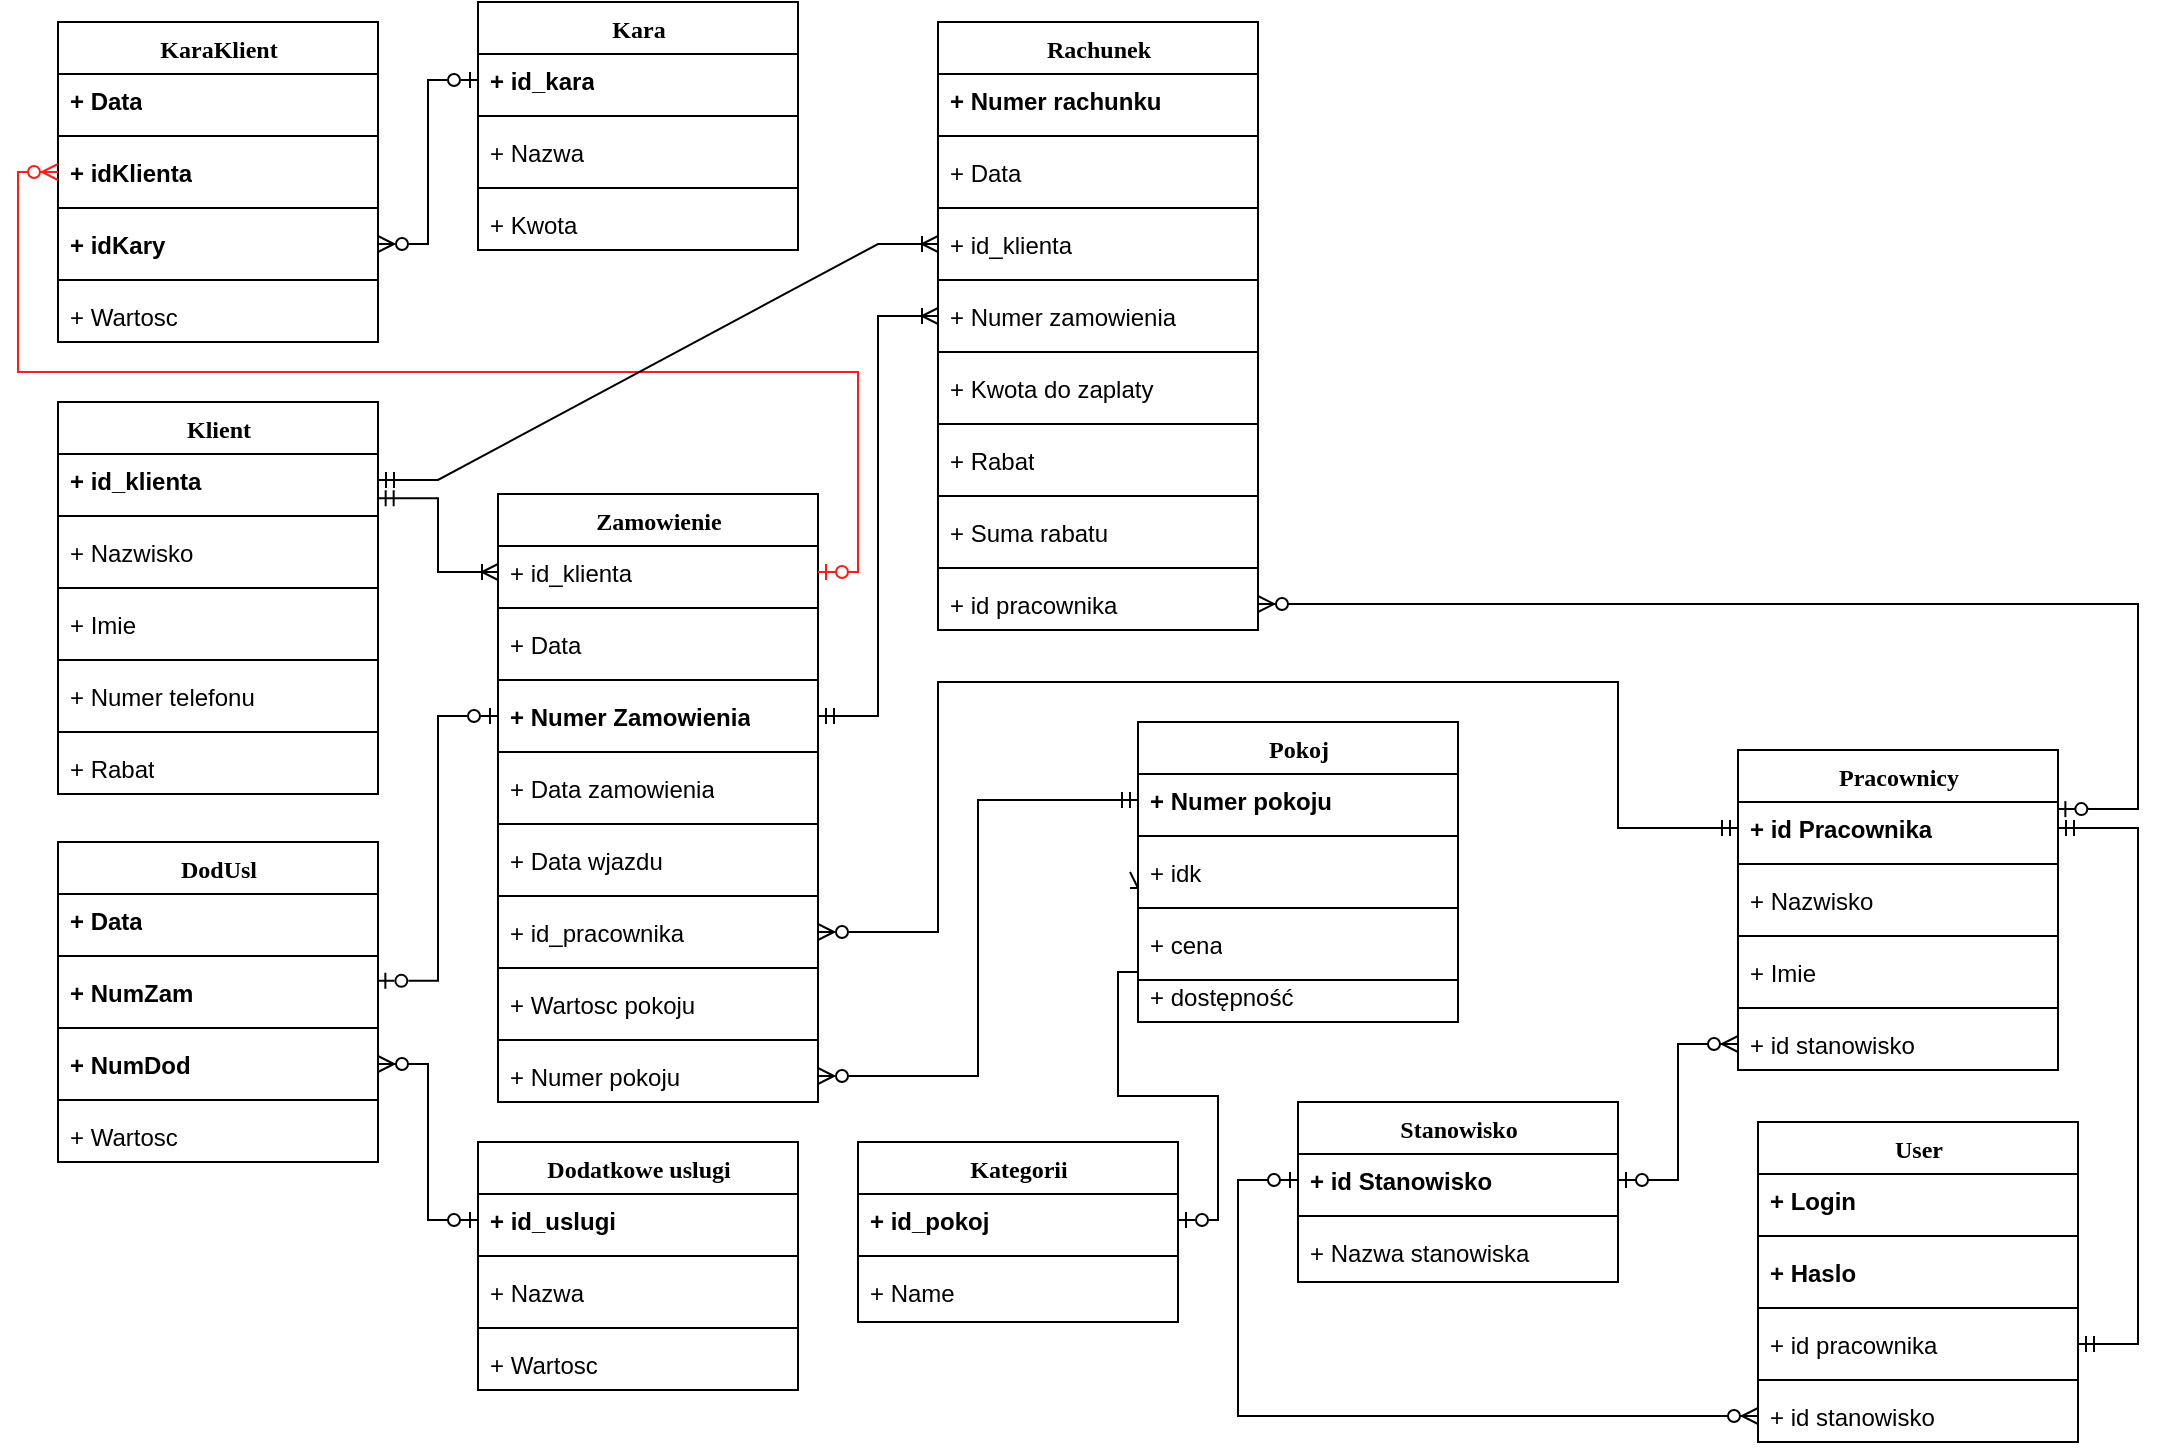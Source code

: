 <mxfile version="20.8.4" type="github">
  <diagram name="Page-1" id="9f46799a-70d6-7492-0946-bef42562c5a5">
    <mxGraphModel dx="1856" dy="417" grid="1" gridSize="10" guides="1" tooltips="1" connect="1" arrows="1" fold="1" page="1" pageScale="1" pageWidth="1100" pageHeight="850" background="none" math="0" shadow="0">
      <root>
        <mxCell id="0" />
        <mxCell id="1" parent="0" />
        <mxCell id="78961159f06e98e8-17" value="Kara" style="swimlane;html=1;fontStyle=1;align=center;verticalAlign=top;childLayout=stackLayout;horizontal=1;startSize=26;horizontalStack=0;resizeParent=1;resizeLast=0;collapsible=1;marginBottom=0;swimlaneFillColor=#ffffff;rounded=0;shadow=0;comic=0;labelBackgroundColor=none;strokeWidth=1;fillColor=none;fontFamily=Verdana;fontSize=12;strokeColor=#000000;" parent="1" vertex="1">
          <mxGeometry x="-850" y="30" width="160" height="124" as="geometry" />
        </mxCell>
        <mxCell id="78961159f06e98e8-21" value="&lt;b&gt;+ id_kara&lt;/b&gt;" style="text;html=1;strokeColor=none;fillColor=none;align=left;verticalAlign=top;spacingLeft=4;spacingRight=4;whiteSpace=wrap;overflow=hidden;rotatable=0;points=[[0,0.5],[1,0.5]];portConstraint=eastwest;" parent="78961159f06e98e8-17" vertex="1">
          <mxGeometry y="26" width="160" height="26" as="geometry" />
        </mxCell>
        <mxCell id="Z81TpOneLBkhTf4A3xL6-75" value="" style="line;strokeWidth=1;rotatable=0;dashed=0;labelPosition=right;align=left;verticalAlign=middle;spacingTop=0;spacingLeft=6;points=[];portConstraint=eastwest;strokeColor=#000000;" parent="78961159f06e98e8-17" vertex="1">
          <mxGeometry y="52" width="160" height="10" as="geometry" />
        </mxCell>
        <mxCell id="78961159f06e98e8-23" value="+ Nazwa" style="text;html=1;strokeColor=none;fillColor=none;align=left;verticalAlign=top;spacingLeft=4;spacingRight=4;whiteSpace=wrap;overflow=hidden;rotatable=0;points=[[0,0.5],[1,0.5]];portConstraint=eastwest;" parent="78961159f06e98e8-17" vertex="1">
          <mxGeometry y="62" width="160" height="26" as="geometry" />
        </mxCell>
        <mxCell id="Z81TpOneLBkhTf4A3xL6-76" value="" style="line;strokeWidth=1;rotatable=0;dashed=0;labelPosition=right;align=left;verticalAlign=middle;spacingTop=0;spacingLeft=6;points=[];portConstraint=eastwest;strokeColor=#000000;" parent="78961159f06e98e8-17" vertex="1">
          <mxGeometry y="88" width="160" height="10" as="geometry" />
        </mxCell>
        <mxCell id="78961159f06e98e8-25" value="+ Kwota" style="text;html=1;strokeColor=none;fillColor=none;align=left;verticalAlign=top;spacingLeft=4;spacingRight=4;whiteSpace=wrap;overflow=hidden;rotatable=0;points=[[0,0.5],[1,0.5]];portConstraint=eastwest;" parent="78961159f06e98e8-17" vertex="1">
          <mxGeometry y="98" width="160" height="26" as="geometry" />
        </mxCell>
        <mxCell id="CgKqXJJ97rsR_wPB1YKD-20" value="" style="edgeStyle=orthogonalEdgeStyle;fontSize=12;html=1;endArrow=ERoneToMany;startArrow=ERmandOne;rounded=0;exitX=0.999;exitY=0.849;exitDx=0;exitDy=0;exitPerimeter=0;" parent="1" source="Z81TpOneLBkhTf4A3xL6-35" target="Z81TpOneLBkhTf4A3xL6-78" edge="1">
          <mxGeometry width="100" height="100" relative="1" as="geometry">
            <mxPoint x="-690" y="220" as="sourcePoint" />
            <mxPoint x="-480" y="400" as="targetPoint" />
          </mxGeometry>
        </mxCell>
        <mxCell id="CgKqXJJ97rsR_wPB1YKD-32" value="" style="edgeStyle=orthogonalEdgeStyle;fontSize=12;html=1;endArrow=ERoneToMany;startArrow=ERzeroToOne;rounded=0;entryX=0;entryY=0.5;entryDx=0;entryDy=0;exitX=1;exitY=0.5;exitDx=0;exitDy=0;startFill=0;" parent="1" source="Z81TpOneLBkhTf4A3xL6-135" target="Z81TpOneLBkhTf4A3xL6-141" edge="1">
          <mxGeometry width="100" height="100" relative="1" as="geometry">
            <mxPoint x="-340" y="340" as="sourcePoint" />
            <mxPoint x="-180" y="171" as="targetPoint" />
            <Array as="points">
              <mxPoint x="-480" y="639" />
              <mxPoint x="-480" y="577" />
              <mxPoint x="-530" y="577" />
              <mxPoint x="-530" y="515" />
            </Array>
          </mxGeometry>
        </mxCell>
        <mxCell id="CgKqXJJ97rsR_wPB1YKD-57" value="" style="edgeStyle=elbowEdgeStyle;fontSize=12;html=1;endArrow=ERoneToMany;startArrow=ERmandOne;rounded=0;exitX=1;exitY=0.5;exitDx=0;exitDy=0;entryX=0;entryY=0.5;entryDx=0;entryDy=0;" parent="1" source="Z81TpOneLBkhTf4A3xL6-82" target="Z81TpOneLBkhTf4A3xL6-151" edge="1">
          <mxGeometry width="100" height="100" relative="1" as="geometry">
            <mxPoint x="-690" y="190" as="sourcePoint" />
            <mxPoint x="-605.76" y="55.411" as="targetPoint" />
          </mxGeometry>
        </mxCell>
        <mxCell id="iCrkDSAGU-y27QONDzIO-8" value="" style="edgeStyle=orthogonalEdgeStyle;fontSize=12;html=1;endArrow=ERzeroToOne;startArrow=ERzeroToOne;rounded=0;exitX=0.998;exitY=0.286;exitDx=0;exitDy=0;entryX=0;entryY=0.5;entryDx=0;entryDy=0;exitPerimeter=0;startFill=0;endFill=0;" parent="1" source="Z81TpOneLBkhTf4A3xL6-60" target="Z81TpOneLBkhTf4A3xL6-82" edge="1">
          <mxGeometry width="100" height="100" relative="1" as="geometry">
            <mxPoint x="-810" y="592.5" as="sourcePoint" />
            <mxPoint x="-600" y="520" as="targetPoint" />
          </mxGeometry>
        </mxCell>
        <mxCell id="iCrkDSAGU-y27QONDzIO-9" value="" style="edgeStyle=orthogonalEdgeStyle;fontSize=12;html=1;endArrow=ERzeroToMany;startArrow=ERzeroToOne;rounded=0;" parent="1" source="Z81TpOneLBkhTf4A3xL6-55" target="Z81TpOneLBkhTf4A3xL6-61" edge="1">
          <mxGeometry width="100" height="100" relative="1" as="geometry">
            <mxPoint x="-1030.0" y="470" as="sourcePoint" />
            <mxPoint x="-680" y="310" as="targetPoint" />
          </mxGeometry>
        </mxCell>
        <mxCell id="Z81TpOneLBkhTf4A3xL6-17" value="KaraKlient" style="swimlane;html=1;fontStyle=1;align=center;verticalAlign=top;childLayout=stackLayout;horizontal=1;startSize=26;horizontalStack=0;resizeParent=1;resizeLast=0;collapsible=1;marginBottom=0;swimlaneFillColor=#ffffff;rounded=0;shadow=0;comic=0;labelBackgroundColor=none;strokeWidth=1;fillColor=none;fontFamily=Verdana;fontSize=12;strokeColor=#000000;" parent="1" vertex="1">
          <mxGeometry x="-1060" y="40" width="160" height="160" as="geometry" />
        </mxCell>
        <mxCell id="Z81TpOneLBkhTf4A3xL6-18" value="&lt;b&gt;+ Data&lt;/b&gt;" style="text;html=1;strokeColor=none;fillColor=none;align=left;verticalAlign=top;spacingLeft=4;spacingRight=4;whiteSpace=wrap;overflow=hidden;rotatable=0;points=[[0,0.5],[1,0.5]];portConstraint=eastwest;" parent="Z81TpOneLBkhTf4A3xL6-17" vertex="1">
          <mxGeometry y="26" width="160" height="26" as="geometry" />
        </mxCell>
        <mxCell id="Z81TpOneLBkhTf4A3xL6-72" value="" style="line;strokeWidth=1;rotatable=0;dashed=0;labelPosition=right;align=left;verticalAlign=middle;spacingTop=0;spacingLeft=6;points=[];portConstraint=eastwest;strokeColor=#000000;" parent="Z81TpOneLBkhTf4A3xL6-17" vertex="1">
          <mxGeometry y="52" width="160" height="10" as="geometry" />
        </mxCell>
        <mxCell id="Z81TpOneLBkhTf4A3xL6-19" value="&lt;b&gt;+ idKlienta&lt;/b&gt;" style="text;html=1;strokeColor=none;fillColor=none;align=left;verticalAlign=top;spacingLeft=4;spacingRight=4;whiteSpace=wrap;overflow=hidden;rotatable=0;points=[[0,0.5],[1,0.5]];portConstraint=eastwest;" parent="Z81TpOneLBkhTf4A3xL6-17" vertex="1">
          <mxGeometry y="62" width="160" height="26" as="geometry" />
        </mxCell>
        <mxCell id="Z81TpOneLBkhTf4A3xL6-73" value="" style="line;strokeWidth=1;rotatable=0;dashed=0;labelPosition=right;align=left;verticalAlign=middle;spacingTop=0;spacingLeft=6;points=[];portConstraint=eastwest;strokeColor=#000000;" parent="Z81TpOneLBkhTf4A3xL6-17" vertex="1">
          <mxGeometry y="88" width="160" height="10" as="geometry" />
        </mxCell>
        <mxCell id="Z81TpOneLBkhTf4A3xL6-20" value="&lt;b&gt;+ idKary&lt;/b&gt;" style="text;html=1;strokeColor=none;fillColor=none;align=left;verticalAlign=top;spacingLeft=4;spacingRight=4;whiteSpace=wrap;overflow=hidden;rotatable=0;points=[[0,0.5],[1,0.5]];portConstraint=eastwest;" parent="Z81TpOneLBkhTf4A3xL6-17" vertex="1">
          <mxGeometry y="98" width="160" height="26" as="geometry" />
        </mxCell>
        <mxCell id="Z81TpOneLBkhTf4A3xL6-74" value="" style="line;strokeWidth=1;rotatable=0;dashed=0;labelPosition=right;align=left;verticalAlign=middle;spacingTop=0;spacingLeft=6;points=[];portConstraint=eastwest;strokeColor=#000000;" parent="Z81TpOneLBkhTf4A3xL6-17" vertex="1">
          <mxGeometry y="124" width="160" height="10" as="geometry" />
        </mxCell>
        <mxCell id="Z81TpOneLBkhTf4A3xL6-22" value="+ Wartosc" style="text;html=1;strokeColor=none;fillColor=none;align=left;verticalAlign=top;spacingLeft=4;spacingRight=4;whiteSpace=wrap;overflow=hidden;rotatable=0;points=[[0,0.5],[1,0.5]];portConstraint=eastwest;" parent="Z81TpOneLBkhTf4A3xL6-17" vertex="1">
          <mxGeometry y="134" width="160" height="26" as="geometry" />
        </mxCell>
        <mxCell id="Z81TpOneLBkhTf4A3xL6-34" value="Klient" style="swimlane;html=1;fontStyle=1;align=center;verticalAlign=top;childLayout=stackLayout;horizontal=1;startSize=26;horizontalStack=0;resizeParent=1;resizeLast=0;collapsible=1;marginBottom=0;swimlaneFillColor=#ffffff;rounded=0;shadow=0;comic=0;labelBackgroundColor=none;strokeWidth=1;fillColor=none;fontFamily=Verdana;fontSize=12;strokeColor=#000000;" parent="1" vertex="1">
          <mxGeometry x="-1060" y="230" width="160" height="196" as="geometry" />
        </mxCell>
        <mxCell id="Z81TpOneLBkhTf4A3xL6-35" value="&lt;b&gt;+ id_klienta&lt;/b&gt;" style="text;html=1;strokeColor=none;fillColor=none;align=left;verticalAlign=top;spacingLeft=4;spacingRight=4;whiteSpace=wrap;overflow=hidden;rotatable=0;points=[[0,0.5],[1,0.5]];portConstraint=eastwest;" parent="Z81TpOneLBkhTf4A3xL6-34" vertex="1">
          <mxGeometry y="26" width="160" height="26" as="geometry" />
        </mxCell>
        <mxCell id="Z81TpOneLBkhTf4A3xL6-68" value="" style="line;strokeWidth=1;rotatable=0;dashed=0;labelPosition=right;align=left;verticalAlign=middle;spacingTop=0;spacingLeft=6;points=[];portConstraint=eastwest;strokeColor=#000000;" parent="Z81TpOneLBkhTf4A3xL6-34" vertex="1">
          <mxGeometry y="52" width="160" height="10" as="geometry" />
        </mxCell>
        <mxCell id="Z81TpOneLBkhTf4A3xL6-36" value="+ Nazwisko" style="text;html=1;strokeColor=none;fillColor=none;align=left;verticalAlign=top;spacingLeft=4;spacingRight=4;whiteSpace=wrap;overflow=hidden;rotatable=0;points=[[0,0.5],[1,0.5]];portConstraint=eastwest;" parent="Z81TpOneLBkhTf4A3xL6-34" vertex="1">
          <mxGeometry y="62" width="160" height="26" as="geometry" />
        </mxCell>
        <mxCell id="Z81TpOneLBkhTf4A3xL6-69" value="" style="line;strokeWidth=1;rotatable=0;dashed=0;labelPosition=right;align=left;verticalAlign=middle;spacingTop=0;spacingLeft=6;points=[];portConstraint=eastwest;strokeColor=#000000;" parent="Z81TpOneLBkhTf4A3xL6-34" vertex="1">
          <mxGeometry y="88" width="160" height="10" as="geometry" />
        </mxCell>
        <mxCell id="Z81TpOneLBkhTf4A3xL6-37" value="+ Imie" style="text;html=1;strokeColor=none;fillColor=none;align=left;verticalAlign=top;spacingLeft=4;spacingRight=4;whiteSpace=wrap;overflow=hidden;rotatable=0;points=[[0,0.5],[1,0.5]];portConstraint=eastwest;" parent="Z81TpOneLBkhTf4A3xL6-34" vertex="1">
          <mxGeometry y="98" width="160" height="26" as="geometry" />
        </mxCell>
        <mxCell id="Z81TpOneLBkhTf4A3xL6-70" value="" style="line;strokeWidth=1;rotatable=0;dashed=0;labelPosition=right;align=left;verticalAlign=middle;spacingTop=0;spacingLeft=6;points=[];portConstraint=eastwest;strokeColor=#000000;" parent="Z81TpOneLBkhTf4A3xL6-34" vertex="1">
          <mxGeometry y="124" width="160" height="10" as="geometry" />
        </mxCell>
        <mxCell id="Z81TpOneLBkhTf4A3xL6-38" value="+ Numer telefonu" style="text;html=1;strokeColor=none;fillColor=none;align=left;verticalAlign=top;spacingLeft=4;spacingRight=4;whiteSpace=wrap;overflow=hidden;rotatable=0;points=[[0,0.5],[1,0.5]];portConstraint=eastwest;" parent="Z81TpOneLBkhTf4A3xL6-34" vertex="1">
          <mxGeometry y="134" width="160" height="26" as="geometry" />
        </mxCell>
        <mxCell id="Z81TpOneLBkhTf4A3xL6-71" value="" style="line;strokeWidth=1;rotatable=0;dashed=0;labelPosition=right;align=left;verticalAlign=middle;spacingTop=0;spacingLeft=6;points=[];portConstraint=eastwest;strokeColor=#000000;" parent="Z81TpOneLBkhTf4A3xL6-34" vertex="1">
          <mxGeometry y="160" width="160" height="10" as="geometry" />
        </mxCell>
        <mxCell id="Z81TpOneLBkhTf4A3xL6-39" value="+ Rabat" style="text;html=1;strokeColor=none;fillColor=none;align=left;verticalAlign=top;spacingLeft=4;spacingRight=4;whiteSpace=wrap;overflow=hidden;rotatable=0;points=[[0,0.5],[1,0.5]];portConstraint=eastwest;" parent="Z81TpOneLBkhTf4A3xL6-34" vertex="1">
          <mxGeometry y="170" width="160" height="26" as="geometry" />
        </mxCell>
        <mxCell id="Z81TpOneLBkhTf4A3xL6-54" value="Dodatkowe uslugi" style="swimlane;html=1;fontStyle=1;align=center;verticalAlign=top;childLayout=stackLayout;horizontal=1;startSize=26;horizontalStack=0;resizeParent=1;resizeLast=0;collapsible=1;marginBottom=0;swimlaneFillColor=#ffffff;rounded=0;shadow=0;comic=0;labelBackgroundColor=none;strokeWidth=1;fillColor=none;fontFamily=Verdana;fontSize=12;strokeColor=#000000;" parent="1" vertex="1">
          <mxGeometry x="-850" y="600" width="160" height="124" as="geometry" />
        </mxCell>
        <mxCell id="Z81TpOneLBkhTf4A3xL6-55" value="&lt;b&gt;+ id_uslugi&lt;/b&gt;" style="text;html=1;strokeColor=none;fillColor=none;align=left;verticalAlign=top;spacingLeft=4;spacingRight=4;whiteSpace=wrap;overflow=hidden;rotatable=0;points=[[0,0.5],[1,0.5]];portConstraint=eastwest;" parent="Z81TpOneLBkhTf4A3xL6-54" vertex="1">
          <mxGeometry y="26" width="160" height="26" as="geometry" />
        </mxCell>
        <mxCell id="Z81TpOneLBkhTf4A3xL6-63" value="" style="line;strokeWidth=1;rotatable=0;dashed=0;labelPosition=right;align=left;verticalAlign=middle;spacingTop=0;spacingLeft=6;points=[];portConstraint=eastwest;strokeColor=#000000;" parent="Z81TpOneLBkhTf4A3xL6-54" vertex="1">
          <mxGeometry y="52" width="160" height="10" as="geometry" />
        </mxCell>
        <mxCell id="Z81TpOneLBkhTf4A3xL6-56" value="+ Nazwa" style="text;html=1;strokeColor=none;fillColor=none;align=left;verticalAlign=top;spacingLeft=4;spacingRight=4;whiteSpace=wrap;overflow=hidden;rotatable=0;points=[[0,0.5],[1,0.5]];portConstraint=eastwest;" parent="Z81TpOneLBkhTf4A3xL6-54" vertex="1">
          <mxGeometry y="62" width="160" height="26" as="geometry" />
        </mxCell>
        <mxCell id="Z81TpOneLBkhTf4A3xL6-64" value="" style="line;strokeWidth=1;rotatable=0;dashed=0;labelPosition=right;align=left;verticalAlign=middle;spacingTop=0;spacingLeft=6;points=[];portConstraint=eastwest;strokeColor=#000000;" parent="Z81TpOneLBkhTf4A3xL6-54" vertex="1">
          <mxGeometry y="88" width="160" height="10" as="geometry" />
        </mxCell>
        <mxCell id="Z81TpOneLBkhTf4A3xL6-57" value="+ Wartosc" style="text;html=1;strokeColor=none;fillColor=none;align=left;verticalAlign=top;spacingLeft=4;spacingRight=4;whiteSpace=wrap;overflow=hidden;rotatable=0;points=[[0,0.5],[1,0.5]];portConstraint=eastwest;" parent="Z81TpOneLBkhTf4A3xL6-54" vertex="1">
          <mxGeometry y="98" width="160" height="26" as="geometry" />
        </mxCell>
        <mxCell id="Z81TpOneLBkhTf4A3xL6-58" value="DodUsl" style="swimlane;html=1;fontStyle=1;align=center;verticalAlign=top;childLayout=stackLayout;horizontal=1;startSize=26;horizontalStack=0;resizeParent=1;resizeLast=0;collapsible=1;marginBottom=0;swimlaneFillColor=#ffffff;rounded=0;shadow=0;comic=0;labelBackgroundColor=none;strokeWidth=1;fillColor=none;fontFamily=Verdana;fontSize=12;strokeColor=#000000;" parent="1" vertex="1">
          <mxGeometry x="-1060" y="450" width="160" height="160" as="geometry" />
        </mxCell>
        <mxCell id="Z81TpOneLBkhTf4A3xL6-59" value="&lt;b&gt;+ Data&lt;/b&gt;" style="text;html=1;strokeColor=none;fillColor=none;align=left;verticalAlign=top;spacingLeft=4;spacingRight=4;whiteSpace=wrap;overflow=hidden;rotatable=0;points=[[0,0.5],[1,0.5]];portConstraint=eastwest;" parent="Z81TpOneLBkhTf4A3xL6-58" vertex="1">
          <mxGeometry y="26" width="160" height="26" as="geometry" />
        </mxCell>
        <mxCell id="Z81TpOneLBkhTf4A3xL6-65" value="" style="line;strokeWidth=1;rotatable=0;dashed=0;labelPosition=right;align=left;verticalAlign=middle;spacingTop=0;spacingLeft=6;points=[];portConstraint=eastwest;strokeColor=#000000;" parent="Z81TpOneLBkhTf4A3xL6-58" vertex="1">
          <mxGeometry y="52" width="160" height="10" as="geometry" />
        </mxCell>
        <mxCell id="Z81TpOneLBkhTf4A3xL6-60" value="&lt;b&gt;+ NumZam&lt;/b&gt;" style="text;html=1;strokeColor=none;fillColor=none;align=left;verticalAlign=top;spacingLeft=4;spacingRight=4;whiteSpace=wrap;overflow=hidden;rotatable=0;points=[[0,0.5],[1,0.5]];portConstraint=eastwest;" parent="Z81TpOneLBkhTf4A3xL6-58" vertex="1">
          <mxGeometry y="62" width="160" height="26" as="geometry" />
        </mxCell>
        <mxCell id="Z81TpOneLBkhTf4A3xL6-66" value="" style="line;strokeWidth=1;rotatable=0;dashed=0;labelPosition=right;align=left;verticalAlign=middle;spacingTop=0;spacingLeft=6;points=[];portConstraint=eastwest;strokeColor=#000000;" parent="Z81TpOneLBkhTf4A3xL6-58" vertex="1">
          <mxGeometry y="88" width="160" height="10" as="geometry" />
        </mxCell>
        <mxCell id="Z81TpOneLBkhTf4A3xL6-61" value="&lt;b&gt;+ NumDod&lt;/b&gt;" style="text;html=1;strokeColor=none;fillColor=none;align=left;verticalAlign=top;spacingLeft=4;spacingRight=4;whiteSpace=wrap;overflow=hidden;rotatable=0;points=[[0,0.5],[1,0.5]];portConstraint=eastwest;" parent="Z81TpOneLBkhTf4A3xL6-58" vertex="1">
          <mxGeometry y="98" width="160" height="26" as="geometry" />
        </mxCell>
        <mxCell id="Z81TpOneLBkhTf4A3xL6-67" value="" style="line;strokeWidth=1;rotatable=0;dashed=0;labelPosition=right;align=left;verticalAlign=middle;spacingTop=0;spacingLeft=6;points=[];portConstraint=eastwest;strokeColor=#000000;" parent="Z81TpOneLBkhTf4A3xL6-58" vertex="1">
          <mxGeometry y="124" width="160" height="10" as="geometry" />
        </mxCell>
        <mxCell id="Z81TpOneLBkhTf4A3xL6-62" value="+ Wartosc" style="text;html=1;strokeColor=none;fillColor=none;align=left;verticalAlign=top;spacingLeft=4;spacingRight=4;whiteSpace=wrap;overflow=hidden;rotatable=0;points=[[0,0.5],[1,0.5]];portConstraint=eastwest;" parent="Z81TpOneLBkhTf4A3xL6-58" vertex="1">
          <mxGeometry y="134" width="160" height="26" as="geometry" />
        </mxCell>
        <mxCell id="Z81TpOneLBkhTf4A3xL6-77" value="Zamowienie" style="swimlane;html=1;fontStyle=1;align=center;verticalAlign=top;childLayout=stackLayout;horizontal=1;startSize=26;horizontalStack=0;resizeParent=1;resizeLast=0;collapsible=1;marginBottom=0;swimlaneFillColor=#ffffff;rounded=0;shadow=0;comic=0;labelBackgroundColor=none;strokeWidth=1;fillColor=none;fontFamily=Verdana;fontSize=12;strokeColor=#000000;" parent="1" vertex="1">
          <mxGeometry x="-840" y="276" width="160" height="304" as="geometry" />
        </mxCell>
        <mxCell id="Z81TpOneLBkhTf4A3xL6-78" value="+ id_klienta" style="text;html=1;strokeColor=none;fillColor=none;align=left;verticalAlign=top;spacingLeft=4;spacingRight=4;whiteSpace=wrap;overflow=hidden;rotatable=0;points=[[0,0.5],[1,0.5]];portConstraint=eastwest;" parent="Z81TpOneLBkhTf4A3xL6-77" vertex="1">
          <mxGeometry y="26" width="160" height="26" as="geometry" />
        </mxCell>
        <mxCell id="Z81TpOneLBkhTf4A3xL6-79" value="" style="line;strokeWidth=1;rotatable=0;dashed=0;labelPosition=right;align=left;verticalAlign=middle;spacingTop=0;spacingLeft=6;points=[];portConstraint=eastwest;strokeColor=#000000;" parent="Z81TpOneLBkhTf4A3xL6-77" vertex="1">
          <mxGeometry y="52" width="160" height="10" as="geometry" />
        </mxCell>
        <mxCell id="Z81TpOneLBkhTf4A3xL6-80" value="+ Data" style="text;html=1;strokeColor=none;fillColor=none;align=left;verticalAlign=top;spacingLeft=4;spacingRight=4;whiteSpace=wrap;overflow=hidden;rotatable=0;points=[[0,0.5],[1,0.5]];portConstraint=eastwest;" parent="Z81TpOneLBkhTf4A3xL6-77" vertex="1">
          <mxGeometry y="62" width="160" height="26" as="geometry" />
        </mxCell>
        <mxCell id="Z81TpOneLBkhTf4A3xL6-81" value="" style="line;strokeWidth=1;rotatable=0;dashed=0;labelPosition=right;align=left;verticalAlign=middle;spacingTop=0;spacingLeft=6;points=[];portConstraint=eastwest;strokeColor=#000000;" parent="Z81TpOneLBkhTf4A3xL6-77" vertex="1">
          <mxGeometry y="88" width="160" height="10" as="geometry" />
        </mxCell>
        <mxCell id="Z81TpOneLBkhTf4A3xL6-82" value="&lt;b&gt;+ Numer Zamowienia&lt;/b&gt;" style="text;html=1;strokeColor=none;fillColor=none;align=left;verticalAlign=top;spacingLeft=4;spacingRight=4;whiteSpace=wrap;overflow=hidden;rotatable=0;points=[[0,0.5],[1,0.5]];portConstraint=eastwest;" parent="Z81TpOneLBkhTf4A3xL6-77" vertex="1">
          <mxGeometry y="98" width="160" height="26" as="geometry" />
        </mxCell>
        <mxCell id="Z81TpOneLBkhTf4A3xL6-83" value="" style="line;strokeWidth=1;rotatable=0;dashed=0;labelPosition=right;align=left;verticalAlign=middle;spacingTop=0;spacingLeft=6;points=[];portConstraint=eastwest;strokeColor=#000000;" parent="Z81TpOneLBkhTf4A3xL6-77" vertex="1">
          <mxGeometry y="124" width="160" height="10" as="geometry" />
        </mxCell>
        <mxCell id="Z81TpOneLBkhTf4A3xL6-84" value="+ Data zamowienia" style="text;html=1;strokeColor=none;fillColor=none;align=left;verticalAlign=top;spacingLeft=4;spacingRight=4;whiteSpace=wrap;overflow=hidden;rotatable=0;points=[[0,0.5],[1,0.5]];portConstraint=eastwest;" parent="Z81TpOneLBkhTf4A3xL6-77" vertex="1">
          <mxGeometry y="134" width="160" height="26" as="geometry" />
        </mxCell>
        <mxCell id="Z81TpOneLBkhTf4A3xL6-85" value="" style="line;strokeWidth=1;rotatable=0;dashed=0;labelPosition=right;align=left;verticalAlign=middle;spacingTop=0;spacingLeft=6;points=[];portConstraint=eastwest;strokeColor=#000000;" parent="Z81TpOneLBkhTf4A3xL6-77" vertex="1">
          <mxGeometry y="160" width="160" height="10" as="geometry" />
        </mxCell>
        <mxCell id="Z81TpOneLBkhTf4A3xL6-86" value="+ Data wjazdu" style="text;html=1;strokeColor=none;fillColor=none;align=left;verticalAlign=top;spacingLeft=4;spacingRight=4;whiteSpace=wrap;overflow=hidden;rotatable=0;points=[[0,0.5],[1,0.5]];portConstraint=eastwest;" parent="Z81TpOneLBkhTf4A3xL6-77" vertex="1">
          <mxGeometry y="170" width="160" height="26" as="geometry" />
        </mxCell>
        <mxCell id="Z81TpOneLBkhTf4A3xL6-91" value="" style="line;strokeWidth=1;rotatable=0;dashed=0;labelPosition=right;align=left;verticalAlign=middle;spacingTop=0;spacingLeft=6;points=[];portConstraint=eastwest;strokeColor=#000000;" parent="Z81TpOneLBkhTf4A3xL6-77" vertex="1">
          <mxGeometry y="196" width="160" height="10" as="geometry" />
        </mxCell>
        <mxCell id="Z81TpOneLBkhTf4A3xL6-89" value="+ id_pracownika" style="text;html=1;strokeColor=none;fillColor=none;align=left;verticalAlign=top;spacingLeft=4;spacingRight=4;whiteSpace=wrap;overflow=hidden;rotatable=0;points=[[0,0.5],[1,0.5]];portConstraint=eastwest;" parent="Z81TpOneLBkhTf4A3xL6-77" vertex="1">
          <mxGeometry y="206" width="160" height="26" as="geometry" />
        </mxCell>
        <mxCell id="Z81TpOneLBkhTf4A3xL6-92" value="" style="line;strokeWidth=1;rotatable=0;dashed=0;labelPosition=right;align=left;verticalAlign=middle;spacingTop=0;spacingLeft=6;points=[];portConstraint=eastwest;strokeColor=#000000;" parent="Z81TpOneLBkhTf4A3xL6-77" vertex="1">
          <mxGeometry y="232" width="160" height="10" as="geometry" />
        </mxCell>
        <mxCell id="Z81TpOneLBkhTf4A3xL6-87" value="+ Wartosc pokoju" style="text;html=1;strokeColor=none;fillColor=none;align=left;verticalAlign=top;spacingLeft=4;spacingRight=4;whiteSpace=wrap;overflow=hidden;rotatable=0;points=[[0,0.5],[1,0.5]];portConstraint=eastwest;" parent="Z81TpOneLBkhTf4A3xL6-77" vertex="1">
          <mxGeometry y="242" width="160" height="26" as="geometry" />
        </mxCell>
        <mxCell id="Z81TpOneLBkhTf4A3xL6-93" value="" style="line;strokeWidth=1;rotatable=0;dashed=0;labelPosition=right;align=left;verticalAlign=middle;spacingTop=0;spacingLeft=6;points=[];portConstraint=eastwest;strokeColor=#000000;" parent="Z81TpOneLBkhTf4A3xL6-77" vertex="1">
          <mxGeometry y="268" width="160" height="10" as="geometry" />
        </mxCell>
        <mxCell id="Z81TpOneLBkhTf4A3xL6-90" value="+ Numer pokoju" style="text;html=1;strokeColor=none;fillColor=none;align=left;verticalAlign=top;spacingLeft=4;spacingRight=4;whiteSpace=wrap;overflow=hidden;rotatable=0;points=[[0,0.5],[1,0.5]];portConstraint=eastwest;" parent="Z81TpOneLBkhTf4A3xL6-77" vertex="1">
          <mxGeometry y="278" width="160" height="26" as="geometry" />
        </mxCell>
        <mxCell id="Z81TpOneLBkhTf4A3xL6-101" value="" style="fontSize=12;html=1;endArrow=ERzeroToMany;startArrow=ERzeroToOne;exitX=1;exitY=0.5;exitDx=0;exitDy=0;entryX=0;entryY=0.5;entryDx=0;entryDy=0;rounded=0;edgeStyle=orthogonalEdgeStyle;strokeColor=#FF1C14;" parent="1" source="Z81TpOneLBkhTf4A3xL6-78" target="Z81TpOneLBkhTf4A3xL6-19" edge="1">
          <mxGeometry width="100" height="100" relative="1" as="geometry">
            <mxPoint x="-860" y="340" as="sourcePoint" />
            <mxPoint x="-760" y="240" as="targetPoint" />
            <Array as="points">
              <mxPoint x="-660" y="315" />
              <mxPoint x="-660" y="215" />
              <mxPoint x="-1080" y="215" />
              <mxPoint x="-1080" y="115" />
            </Array>
          </mxGeometry>
        </mxCell>
        <mxCell id="Z81TpOneLBkhTf4A3xL6-104" value="Stanowisko" style="swimlane;html=1;fontStyle=1;align=center;verticalAlign=top;childLayout=stackLayout;horizontal=1;startSize=26;horizontalStack=0;resizeParent=1;resizeLast=0;collapsible=1;marginBottom=0;swimlaneFillColor=#ffffff;rounded=0;shadow=0;comic=0;labelBackgroundColor=none;strokeWidth=1;fillColor=none;fontFamily=Verdana;fontSize=12;strokeColor=#000000;" parent="1" vertex="1">
          <mxGeometry x="-440" y="580" width="160" height="90" as="geometry" />
        </mxCell>
        <mxCell id="Z81TpOneLBkhTf4A3xL6-105" value="&lt;b&gt;+ id Stanowisko&lt;/b&gt;" style="text;html=1;strokeColor=none;fillColor=none;align=left;verticalAlign=top;spacingLeft=4;spacingRight=4;whiteSpace=wrap;overflow=hidden;rotatable=0;points=[[0,0.5],[1,0.5]];portConstraint=eastwest;" parent="Z81TpOneLBkhTf4A3xL6-104" vertex="1">
          <mxGeometry y="26" width="160" height="26" as="geometry" />
        </mxCell>
        <mxCell id="Z81TpOneLBkhTf4A3xL6-106" value="" style="line;strokeWidth=1;rotatable=0;dashed=0;labelPosition=right;align=left;verticalAlign=middle;spacingTop=0;spacingLeft=6;points=[];portConstraint=eastwest;strokeColor=#000000;" parent="Z81TpOneLBkhTf4A3xL6-104" vertex="1">
          <mxGeometry y="52" width="160" height="10" as="geometry" />
        </mxCell>
        <mxCell id="Z81TpOneLBkhTf4A3xL6-107" value="+ Nazwa stanowiska" style="text;html=1;strokeColor=none;fillColor=none;align=left;verticalAlign=top;spacingLeft=4;spacingRight=4;whiteSpace=wrap;overflow=hidden;rotatable=0;points=[[0,0.5],[1,0.5]];portConstraint=eastwest;" parent="Z81TpOneLBkhTf4A3xL6-104" vertex="1">
          <mxGeometry y="62" width="160" height="26" as="geometry" />
        </mxCell>
        <mxCell id="Z81TpOneLBkhTf4A3xL6-110" value="User" style="swimlane;html=1;fontStyle=1;align=center;verticalAlign=top;childLayout=stackLayout;horizontal=1;startSize=26;horizontalStack=0;resizeParent=1;resizeLast=0;collapsible=1;marginBottom=0;swimlaneFillColor=#ffffff;rounded=0;shadow=0;comic=0;labelBackgroundColor=none;strokeWidth=1;fillColor=none;fontFamily=Verdana;fontSize=12;strokeColor=#000000;" parent="1" vertex="1">
          <mxGeometry x="-210" y="590" width="160" height="160" as="geometry" />
        </mxCell>
        <mxCell id="Z81TpOneLBkhTf4A3xL6-111" value="&lt;b&gt;+ Login&lt;/b&gt;" style="text;html=1;strokeColor=none;fillColor=none;align=left;verticalAlign=top;spacingLeft=4;spacingRight=4;whiteSpace=wrap;overflow=hidden;rotatable=0;points=[[0,0.5],[1,0.5]];portConstraint=eastwest;" parent="Z81TpOneLBkhTf4A3xL6-110" vertex="1">
          <mxGeometry y="26" width="160" height="26" as="geometry" />
        </mxCell>
        <mxCell id="Z81TpOneLBkhTf4A3xL6-112" value="" style="line;strokeWidth=1;rotatable=0;dashed=0;labelPosition=right;align=left;verticalAlign=middle;spacingTop=0;spacingLeft=6;points=[];portConstraint=eastwest;strokeColor=#000000;" parent="Z81TpOneLBkhTf4A3xL6-110" vertex="1">
          <mxGeometry y="52" width="160" height="10" as="geometry" />
        </mxCell>
        <mxCell id="Z81TpOneLBkhTf4A3xL6-113" value="&lt;b&gt;+ Haslo&lt;/b&gt;" style="text;html=1;strokeColor=none;fillColor=none;align=left;verticalAlign=top;spacingLeft=4;spacingRight=4;whiteSpace=wrap;overflow=hidden;rotatable=0;points=[[0,0.5],[1,0.5]];portConstraint=eastwest;" parent="Z81TpOneLBkhTf4A3xL6-110" vertex="1">
          <mxGeometry y="62" width="160" height="26" as="geometry" />
        </mxCell>
        <mxCell id="Z81TpOneLBkhTf4A3xL6-114" value="" style="line;strokeWidth=1;rotatable=0;dashed=0;labelPosition=right;align=left;verticalAlign=middle;spacingTop=0;spacingLeft=6;points=[];portConstraint=eastwest;strokeColor=#000000;" parent="Z81TpOneLBkhTf4A3xL6-110" vertex="1">
          <mxGeometry y="88" width="160" height="10" as="geometry" />
        </mxCell>
        <mxCell id="Z81TpOneLBkhTf4A3xL6-115" value="+ id pracownika" style="text;html=1;strokeColor=none;fillColor=none;align=left;verticalAlign=top;spacingLeft=4;spacingRight=4;whiteSpace=wrap;overflow=hidden;rotatable=0;points=[[0,0.5],[1,0.5]];portConstraint=eastwest;" parent="Z81TpOneLBkhTf4A3xL6-110" vertex="1">
          <mxGeometry y="98" width="160" height="26" as="geometry" />
        </mxCell>
        <mxCell id="Z81TpOneLBkhTf4A3xL6-116" value="" style="line;strokeWidth=1;rotatable=0;dashed=0;labelPosition=right;align=left;verticalAlign=middle;spacingTop=0;spacingLeft=6;points=[];portConstraint=eastwest;strokeColor=#000000;" parent="Z81TpOneLBkhTf4A3xL6-110" vertex="1">
          <mxGeometry y="124" width="160" height="10" as="geometry" />
        </mxCell>
        <mxCell id="Z81TpOneLBkhTf4A3xL6-117" value="+ id stanowisko" style="text;html=1;strokeColor=none;fillColor=none;align=left;verticalAlign=top;spacingLeft=4;spacingRight=4;whiteSpace=wrap;overflow=hidden;rotatable=0;points=[[0,0.5],[1,0.5]];portConstraint=eastwest;" parent="Z81TpOneLBkhTf4A3xL6-110" vertex="1">
          <mxGeometry y="134" width="160" height="26" as="geometry" />
        </mxCell>
        <mxCell id="Z81TpOneLBkhTf4A3xL6-119" value="Pracownicy" style="swimlane;html=1;fontStyle=1;align=center;verticalAlign=top;childLayout=stackLayout;horizontal=1;startSize=26;horizontalStack=0;resizeParent=1;resizeLast=0;collapsible=1;marginBottom=0;swimlaneFillColor=#ffffff;rounded=0;shadow=0;comic=0;labelBackgroundColor=none;strokeWidth=1;fillColor=none;fontFamily=Verdana;fontSize=12;strokeColor=#000000;" parent="1" vertex="1">
          <mxGeometry x="-220" y="404" width="160" height="160" as="geometry" />
        </mxCell>
        <mxCell id="Z81TpOneLBkhTf4A3xL6-120" value="&lt;b&gt;+ id Pracownika&lt;/b&gt;" style="text;html=1;strokeColor=none;fillColor=none;align=left;verticalAlign=top;spacingLeft=4;spacingRight=4;whiteSpace=wrap;overflow=hidden;rotatable=0;points=[[0,0.5],[1,0.5]];portConstraint=eastwest;" parent="Z81TpOneLBkhTf4A3xL6-119" vertex="1">
          <mxGeometry y="26" width="160" height="26" as="geometry" />
        </mxCell>
        <mxCell id="Z81TpOneLBkhTf4A3xL6-121" value="" style="line;strokeWidth=1;rotatable=0;dashed=0;labelPosition=right;align=left;verticalAlign=middle;spacingTop=0;spacingLeft=6;points=[];portConstraint=eastwest;strokeColor=#000000;" parent="Z81TpOneLBkhTf4A3xL6-119" vertex="1">
          <mxGeometry y="52" width="160" height="10" as="geometry" />
        </mxCell>
        <mxCell id="Z81TpOneLBkhTf4A3xL6-122" value="+ Nazwisko" style="text;html=1;strokeColor=none;fillColor=none;align=left;verticalAlign=top;spacingLeft=4;spacingRight=4;whiteSpace=wrap;overflow=hidden;rotatable=0;points=[[0,0.5],[1,0.5]];portConstraint=eastwest;" parent="Z81TpOneLBkhTf4A3xL6-119" vertex="1">
          <mxGeometry y="62" width="160" height="26" as="geometry" />
        </mxCell>
        <mxCell id="Z81TpOneLBkhTf4A3xL6-123" value="" style="line;strokeWidth=1;rotatable=0;dashed=0;labelPosition=right;align=left;verticalAlign=middle;spacingTop=0;spacingLeft=6;points=[];portConstraint=eastwest;strokeColor=#000000;" parent="Z81TpOneLBkhTf4A3xL6-119" vertex="1">
          <mxGeometry y="88" width="160" height="10" as="geometry" />
        </mxCell>
        <mxCell id="Z81TpOneLBkhTf4A3xL6-124" value="+ Imie" style="text;html=1;strokeColor=none;fillColor=none;align=left;verticalAlign=top;spacingLeft=4;spacingRight=4;whiteSpace=wrap;overflow=hidden;rotatable=0;points=[[0,0.5],[1,0.5]];portConstraint=eastwest;" parent="Z81TpOneLBkhTf4A3xL6-119" vertex="1">
          <mxGeometry y="98" width="160" height="26" as="geometry" />
        </mxCell>
        <mxCell id="Z81TpOneLBkhTf4A3xL6-125" value="" style="line;strokeWidth=1;rotatable=0;dashed=0;labelPosition=right;align=left;verticalAlign=middle;spacingTop=0;spacingLeft=6;points=[];portConstraint=eastwest;strokeColor=#000000;" parent="Z81TpOneLBkhTf4A3xL6-119" vertex="1">
          <mxGeometry y="124" width="160" height="10" as="geometry" />
        </mxCell>
        <mxCell id="Z81TpOneLBkhTf4A3xL6-126" value="+ id stanowisko" style="text;html=1;strokeColor=none;fillColor=none;align=left;verticalAlign=top;spacingLeft=4;spacingRight=4;whiteSpace=wrap;overflow=hidden;rotatable=0;points=[[0,0.5],[1,0.5]];portConstraint=eastwest;" parent="Z81TpOneLBkhTf4A3xL6-119" vertex="1">
          <mxGeometry y="134" width="160" height="26" as="geometry" />
        </mxCell>
        <mxCell id="Z81TpOneLBkhTf4A3xL6-127" value="" style="edgeStyle=orthogonalEdgeStyle;fontSize=12;html=1;endArrow=ERmandOne;startArrow=ERmandOne;rounded=0;exitX=1;exitY=0.5;exitDx=0;exitDy=0;" parent="1" source="Z81TpOneLBkhTf4A3xL6-115" target="Z81TpOneLBkhTf4A3xL6-120" edge="1">
          <mxGeometry width="100" height="100" relative="1" as="geometry">
            <mxPoint x="-350" y="560" as="sourcePoint" />
            <mxPoint x="-250" y="460" as="targetPoint" />
            <Array as="points">
              <mxPoint x="-20" y="701" />
              <mxPoint x="-20" y="443" />
            </Array>
          </mxGeometry>
        </mxCell>
        <mxCell id="Z81TpOneLBkhTf4A3xL6-129" value="" style="edgeStyle=entityRelationEdgeStyle;fontSize=12;html=1;endArrow=ERzeroToMany;startArrow=ERzeroToOne;rounded=0;exitX=1;exitY=0.5;exitDx=0;exitDy=0;entryX=0;entryY=0.5;entryDx=0;entryDy=0;" parent="1" source="Z81TpOneLBkhTf4A3xL6-105" target="Z81TpOneLBkhTf4A3xL6-126" edge="1">
          <mxGeometry width="100" height="100" relative="1" as="geometry">
            <mxPoint x="-350" y="560" as="sourcePoint" />
            <mxPoint x="-250" y="460" as="targetPoint" />
          </mxGeometry>
        </mxCell>
        <mxCell id="Z81TpOneLBkhTf4A3xL6-134" value="Kategorii" style="swimlane;html=1;fontStyle=1;align=center;verticalAlign=top;childLayout=stackLayout;horizontal=1;startSize=26;horizontalStack=0;resizeParent=1;resizeLast=0;collapsible=1;marginBottom=0;swimlaneFillColor=#ffffff;rounded=0;shadow=0;comic=0;labelBackgroundColor=none;strokeWidth=1;fillColor=none;fontFamily=Verdana;fontSize=12;strokeColor=#000000;" parent="1" vertex="1">
          <mxGeometry x="-660" y="600" width="160" height="90" as="geometry" />
        </mxCell>
        <mxCell id="Z81TpOneLBkhTf4A3xL6-135" value="&lt;b&gt;+ id_pokoj&lt;/b&gt;" style="text;html=1;strokeColor=none;fillColor=none;align=left;verticalAlign=top;spacingLeft=4;spacingRight=4;whiteSpace=wrap;overflow=hidden;rotatable=0;points=[[0,0.5],[1,0.5]];portConstraint=eastwest;" parent="Z81TpOneLBkhTf4A3xL6-134" vertex="1">
          <mxGeometry y="26" width="160" height="26" as="geometry" />
        </mxCell>
        <mxCell id="Z81TpOneLBkhTf4A3xL6-136" value="" style="line;strokeWidth=1;rotatable=0;dashed=0;labelPosition=right;align=left;verticalAlign=middle;spacingTop=0;spacingLeft=6;points=[];portConstraint=eastwest;strokeColor=#000000;" parent="Z81TpOneLBkhTf4A3xL6-134" vertex="1">
          <mxGeometry y="52" width="160" height="10" as="geometry" />
        </mxCell>
        <mxCell id="Z81TpOneLBkhTf4A3xL6-137" value="+ Name" style="text;html=1;strokeColor=none;fillColor=none;align=left;verticalAlign=top;spacingLeft=4;spacingRight=4;whiteSpace=wrap;overflow=hidden;rotatable=0;points=[[0,0.5],[1,0.5]];portConstraint=eastwest;" parent="Z81TpOneLBkhTf4A3xL6-134" vertex="1">
          <mxGeometry y="62" width="160" height="26" as="geometry" />
        </mxCell>
        <mxCell id="Z81TpOneLBkhTf4A3xL6-138" value="Pokoj" style="swimlane;html=1;fontStyle=1;align=center;verticalAlign=top;childLayout=stackLayout;horizontal=1;startSize=26;horizontalStack=0;resizeParent=1;resizeLast=0;collapsible=1;marginBottom=0;swimlaneFillColor=#ffffff;rounded=0;shadow=0;comic=0;labelBackgroundColor=none;strokeWidth=1;fillColor=none;fontFamily=Verdana;fontSize=12;strokeColor=#000000;" parent="1" vertex="1">
          <mxGeometry x="-520" y="390" width="160" height="150" as="geometry" />
        </mxCell>
        <mxCell id="Z81TpOneLBkhTf4A3xL6-139" value="&lt;b&gt;+ Numer pokoju&lt;/b&gt;" style="text;html=1;strokeColor=none;fillColor=none;align=left;verticalAlign=top;spacingLeft=4;spacingRight=4;whiteSpace=wrap;overflow=hidden;rotatable=0;points=[[0,0.5],[1,0.5]];portConstraint=eastwest;" parent="Z81TpOneLBkhTf4A3xL6-138" vertex="1">
          <mxGeometry y="26" width="160" height="26" as="geometry" />
        </mxCell>
        <mxCell id="Z81TpOneLBkhTf4A3xL6-140" value="" style="line;strokeWidth=1;rotatable=0;dashed=0;labelPosition=right;align=left;verticalAlign=middle;spacingTop=0;spacingLeft=6;points=[];portConstraint=eastwest;strokeColor=#000000;" parent="Z81TpOneLBkhTf4A3xL6-138" vertex="1">
          <mxGeometry y="52" width="160" height="10" as="geometry" />
        </mxCell>
        <mxCell id="Z81TpOneLBkhTf4A3xL6-141" value="+ idk" style="text;html=1;strokeColor=none;fillColor=none;align=left;verticalAlign=top;spacingLeft=4;spacingRight=4;whiteSpace=wrap;overflow=hidden;rotatable=0;points=[[0,0.5],[1,0.5]];portConstraint=eastwest;" parent="Z81TpOneLBkhTf4A3xL6-138" vertex="1">
          <mxGeometry y="62" width="160" height="26" as="geometry" />
        </mxCell>
        <mxCell id="Z81TpOneLBkhTf4A3xL6-142" value="" style="line;strokeWidth=1;rotatable=0;dashed=0;labelPosition=right;align=left;verticalAlign=middle;spacingTop=0;spacingLeft=6;points=[];portConstraint=eastwest;strokeColor=#000000;" parent="Z81TpOneLBkhTf4A3xL6-138" vertex="1">
          <mxGeometry y="88" width="160" height="10" as="geometry" />
        </mxCell>
        <mxCell id="Z81TpOneLBkhTf4A3xL6-143" value="+ cena" style="text;html=1;strokeColor=none;fillColor=none;align=left;verticalAlign=top;spacingLeft=4;spacingRight=4;whiteSpace=wrap;overflow=hidden;rotatable=0;points=[[0,0.5],[1,0.5]];portConstraint=eastwest;" parent="Z81TpOneLBkhTf4A3xL6-138" vertex="1">
          <mxGeometry y="98" width="160" height="52" as="geometry" />
        </mxCell>
        <mxCell id="Z81TpOneLBkhTf4A3xL6-144" value="Rachunek" style="swimlane;html=1;fontStyle=1;align=center;verticalAlign=top;childLayout=stackLayout;horizontal=1;startSize=26;horizontalStack=0;resizeParent=1;resizeLast=0;collapsible=1;marginBottom=0;swimlaneFillColor=#ffffff;rounded=0;shadow=0;comic=0;labelBackgroundColor=none;strokeWidth=1;fillColor=none;fontFamily=Verdana;fontSize=12;strokeColor=#000000;" parent="1" vertex="1">
          <mxGeometry x="-620" y="40" width="160" height="304" as="geometry" />
        </mxCell>
        <mxCell id="Z81TpOneLBkhTf4A3xL6-145" value="&lt;b&gt;+ Numer rachunku&lt;/b&gt;" style="text;html=1;strokeColor=none;fillColor=none;align=left;verticalAlign=top;spacingLeft=4;spacingRight=4;whiteSpace=wrap;overflow=hidden;rotatable=0;points=[[0,0.5],[1,0.5]];portConstraint=eastwest;" parent="Z81TpOneLBkhTf4A3xL6-144" vertex="1">
          <mxGeometry y="26" width="160" height="26" as="geometry" />
        </mxCell>
        <mxCell id="Z81TpOneLBkhTf4A3xL6-146" value="" style="line;strokeWidth=1;rotatable=0;dashed=0;labelPosition=right;align=left;verticalAlign=middle;spacingTop=0;spacingLeft=6;points=[];portConstraint=eastwest;strokeColor=#000000;" parent="Z81TpOneLBkhTf4A3xL6-144" vertex="1">
          <mxGeometry y="52" width="160" height="10" as="geometry" />
        </mxCell>
        <mxCell id="Z81TpOneLBkhTf4A3xL6-147" value="+ Data" style="text;html=1;strokeColor=none;fillColor=none;align=left;verticalAlign=top;spacingLeft=4;spacingRight=4;whiteSpace=wrap;overflow=hidden;rotatable=0;points=[[0,0.5],[1,0.5]];portConstraint=eastwest;" parent="Z81TpOneLBkhTf4A3xL6-144" vertex="1">
          <mxGeometry y="62" width="160" height="26" as="geometry" />
        </mxCell>
        <mxCell id="Z81TpOneLBkhTf4A3xL6-148" value="" style="line;strokeWidth=1;rotatable=0;dashed=0;labelPosition=right;align=left;verticalAlign=middle;spacingTop=0;spacingLeft=6;points=[];portConstraint=eastwest;strokeColor=#000000;" parent="Z81TpOneLBkhTf4A3xL6-144" vertex="1">
          <mxGeometry y="88" width="160" height="10" as="geometry" />
        </mxCell>
        <mxCell id="Z81TpOneLBkhTf4A3xL6-149" value="+ id_klienta" style="text;html=1;strokeColor=none;fillColor=none;align=left;verticalAlign=top;spacingLeft=4;spacingRight=4;whiteSpace=wrap;overflow=hidden;rotatable=0;points=[[0,0.5],[1,0.5]];portConstraint=eastwest;" parent="Z81TpOneLBkhTf4A3xL6-144" vertex="1">
          <mxGeometry y="98" width="160" height="26" as="geometry" />
        </mxCell>
        <mxCell id="Z81TpOneLBkhTf4A3xL6-150" value="" style="line;strokeWidth=1;rotatable=0;dashed=0;labelPosition=right;align=left;verticalAlign=middle;spacingTop=0;spacingLeft=6;points=[];portConstraint=eastwest;strokeColor=#000000;" parent="Z81TpOneLBkhTf4A3xL6-144" vertex="1">
          <mxGeometry y="124" width="160" height="10" as="geometry" />
        </mxCell>
        <mxCell id="Z81TpOneLBkhTf4A3xL6-151" value="+ Numer zamowienia" style="text;html=1;strokeColor=none;fillColor=none;align=left;verticalAlign=top;spacingLeft=4;spacingRight=4;whiteSpace=wrap;overflow=hidden;rotatable=0;points=[[0,0.5],[1,0.5]];portConstraint=eastwest;" parent="Z81TpOneLBkhTf4A3xL6-144" vertex="1">
          <mxGeometry y="134" width="160" height="26" as="geometry" />
        </mxCell>
        <mxCell id="Z81TpOneLBkhTf4A3xL6-152" value="" style="line;strokeWidth=1;rotatable=0;dashed=0;labelPosition=right;align=left;verticalAlign=middle;spacingTop=0;spacingLeft=6;points=[];portConstraint=eastwest;strokeColor=#000000;" parent="Z81TpOneLBkhTf4A3xL6-144" vertex="1">
          <mxGeometry y="160" width="160" height="10" as="geometry" />
        </mxCell>
        <mxCell id="Z81TpOneLBkhTf4A3xL6-153" value="+ Kwota do zaplaty" style="text;html=1;strokeColor=none;fillColor=none;align=left;verticalAlign=top;spacingLeft=4;spacingRight=4;whiteSpace=wrap;overflow=hidden;rotatable=0;points=[[0,0.5],[1,0.5]];portConstraint=eastwest;" parent="Z81TpOneLBkhTf4A3xL6-144" vertex="1">
          <mxGeometry y="170" width="160" height="26" as="geometry" />
        </mxCell>
        <mxCell id="Z81TpOneLBkhTf4A3xL6-154" value="" style="line;strokeWidth=1;rotatable=0;dashed=0;labelPosition=right;align=left;verticalAlign=middle;spacingTop=0;spacingLeft=6;points=[];portConstraint=eastwest;strokeColor=#000000;" parent="Z81TpOneLBkhTf4A3xL6-144" vertex="1">
          <mxGeometry y="196" width="160" height="10" as="geometry" />
        </mxCell>
        <mxCell id="Z81TpOneLBkhTf4A3xL6-155" value="+ Rabat" style="text;html=1;strokeColor=none;fillColor=none;align=left;verticalAlign=top;spacingLeft=4;spacingRight=4;whiteSpace=wrap;overflow=hidden;rotatable=0;points=[[0,0.5],[1,0.5]];portConstraint=eastwest;" parent="Z81TpOneLBkhTf4A3xL6-144" vertex="1">
          <mxGeometry y="206" width="160" height="26" as="geometry" />
        </mxCell>
        <mxCell id="Z81TpOneLBkhTf4A3xL6-156" value="" style="line;strokeWidth=1;rotatable=0;dashed=0;labelPosition=right;align=left;verticalAlign=middle;spacingTop=0;spacingLeft=6;points=[];portConstraint=eastwest;strokeColor=#000000;" parent="Z81TpOneLBkhTf4A3xL6-144" vertex="1">
          <mxGeometry y="232" width="160" height="10" as="geometry" />
        </mxCell>
        <mxCell id="Z81TpOneLBkhTf4A3xL6-157" value="+ Suma rabatu" style="text;html=1;strokeColor=none;fillColor=none;align=left;verticalAlign=top;spacingLeft=4;spacingRight=4;whiteSpace=wrap;overflow=hidden;rotatable=0;points=[[0,0.5],[1,0.5]];portConstraint=eastwest;" parent="Z81TpOneLBkhTf4A3xL6-144" vertex="1">
          <mxGeometry y="242" width="160" height="26" as="geometry" />
        </mxCell>
        <mxCell id="Z81TpOneLBkhTf4A3xL6-158" value="" style="line;strokeWidth=1;rotatable=0;dashed=0;labelPosition=right;align=left;verticalAlign=middle;spacingTop=0;spacingLeft=6;points=[];portConstraint=eastwest;strokeColor=#000000;" parent="Z81TpOneLBkhTf4A3xL6-144" vertex="1">
          <mxGeometry y="268" width="160" height="10" as="geometry" />
        </mxCell>
        <mxCell id="Z81TpOneLBkhTf4A3xL6-159" value="+ id pracownika" style="text;html=1;strokeColor=none;fillColor=none;align=left;verticalAlign=top;spacingLeft=4;spacingRight=4;whiteSpace=wrap;overflow=hidden;rotatable=0;points=[[0,0.5],[1,0.5]];portConstraint=eastwest;" parent="Z81TpOneLBkhTf4A3xL6-144" vertex="1">
          <mxGeometry y="278" width="160" height="26" as="geometry" />
        </mxCell>
        <mxCell id="Z81TpOneLBkhTf4A3xL6-161" value="" style="edgeStyle=orthogonalEdgeStyle;fontSize=12;html=1;endArrow=ERzeroToMany;startArrow=ERmandOne;rounded=0;exitX=0;exitY=0.5;exitDx=0;exitDy=0;entryX=1;entryY=0.5;entryDx=0;entryDy=0;startFill=0;endFill=0;" parent="1" source="Z81TpOneLBkhTf4A3xL6-120" target="Z81TpOneLBkhTf4A3xL6-89" edge="1">
          <mxGeometry width="100" height="100" relative="1" as="geometry">
            <mxPoint x="-260" y="390" as="sourcePoint" />
            <mxPoint x="-160" y="290" as="targetPoint" />
            <Array as="points">
              <mxPoint x="-280" y="443" />
              <mxPoint x="-280" y="370" />
              <mxPoint x="-620" y="370" />
              <mxPoint x="-620" y="495" />
            </Array>
          </mxGeometry>
        </mxCell>
        <mxCell id="Z81TpOneLBkhTf4A3xL6-168" value="" style="edgeStyle=orthogonalEdgeStyle;fontSize=12;html=1;endArrow=ERzeroToMany;startArrow=ERzeroToOne;rounded=0;exitX=0;exitY=0.5;exitDx=0;exitDy=0;" parent="1" source="Z81TpOneLBkhTf4A3xL6-105" target="Z81TpOneLBkhTf4A3xL6-117" edge="1">
          <mxGeometry width="100" height="100" relative="1" as="geometry">
            <mxPoint x="-330" y="680" as="sourcePoint" />
            <mxPoint x="-230" y="580" as="targetPoint" />
            <Array as="points">
              <mxPoint x="-470" y="619" />
              <mxPoint x="-470" y="737" />
            </Array>
          </mxGeometry>
        </mxCell>
        <mxCell id="Z81TpOneLBkhTf4A3xL6-169" value="" style="edgeStyle=elbowEdgeStyle;fontSize=12;html=1;endArrow=ERzeroToMany;startArrow=ERzeroToOne;rounded=0;entryX=1;entryY=0.5;entryDx=0;entryDy=0;exitX=0.998;exitY=0.137;exitDx=0;exitDy=0;exitPerimeter=0;" parent="1" source="Z81TpOneLBkhTf4A3xL6-120" target="Z81TpOneLBkhTf4A3xL6-159" edge="1">
          <mxGeometry width="100" height="100" relative="1" as="geometry">
            <mxPoint x="-60" y="450" as="sourcePoint" />
            <mxPoint x="-430" y="250" as="targetPoint" />
            <Array as="points">
              <mxPoint x="-20" y="380" />
            </Array>
          </mxGeometry>
        </mxCell>
        <mxCell id="Z81TpOneLBkhTf4A3xL6-171" value="" style="edgeStyle=entityRelationEdgeStyle;fontSize=12;html=1;endArrow=ERoneToMany;startArrow=ERmandOne;rounded=0;exitX=1;exitY=0.5;exitDx=0;exitDy=0;entryX=0;entryY=0.5;entryDx=0;entryDy=0;" parent="1" source="Z81TpOneLBkhTf4A3xL6-35" target="Z81TpOneLBkhTf4A3xL6-149" edge="1">
          <mxGeometry width="100" height="100" relative="1" as="geometry">
            <mxPoint x="-860" y="340" as="sourcePoint" />
            <mxPoint x="-760" y="240" as="targetPoint" />
          </mxGeometry>
        </mxCell>
        <mxCell id="Z81TpOneLBkhTf4A3xL6-172" value="" style="edgeStyle=orthogonalEdgeStyle;fontSize=12;html=1;endArrow=ERzeroToMany;startArrow=ERmandOne;rounded=0;exitX=0;exitY=0.5;exitDx=0;exitDy=0;entryX=1;entryY=0.5;entryDx=0;entryDy=0;endFill=0;" parent="1" source="Z81TpOneLBkhTf4A3xL6-139" target="Z81TpOneLBkhTf4A3xL6-90" edge="1">
          <mxGeometry width="100" height="100" relative="1" as="geometry">
            <mxPoint x="-540" y="590" as="sourcePoint" />
            <mxPoint x="-440" y="490" as="targetPoint" />
          </mxGeometry>
        </mxCell>
        <mxCell id="Z81TpOneLBkhTf4A3xL6-173" value="" style="edgeStyle=orthogonalEdgeStyle;fontSize=12;html=1;endArrow=ERzeroToMany;startArrow=ERzeroToOne;rounded=0;exitX=0;exitY=0.5;exitDx=0;exitDy=0;entryX=1;entryY=0.5;entryDx=0;entryDy=0;startFill=0;endFill=0;" parent="1" source="78961159f06e98e8-21" target="Z81TpOneLBkhTf4A3xL6-20" edge="1">
          <mxGeometry width="100" height="100" relative="1" as="geometry">
            <mxPoint x="-870" y="230" as="sourcePoint" />
            <mxPoint x="-770" y="130" as="targetPoint" />
          </mxGeometry>
        </mxCell>
        <mxCell id="IbHzevIpWXPDdVCIkalc-3" value="+ dostępność" style="text;html=1;strokeColor=none;fillColor=none;align=left;verticalAlign=top;spacingLeft=4;spacingRight=4;whiteSpace=wrap;overflow=hidden;rotatable=0;points=[[0,0.5],[1,0.5]];portConstraint=eastwest;" vertex="1" parent="1">
          <mxGeometry x="-520" y="514" width="160" height="26" as="geometry" />
        </mxCell>
        <mxCell id="IbHzevIpWXPDdVCIkalc-4" value="" style="line;strokeWidth=1;rotatable=0;dashed=0;labelPosition=right;align=left;verticalAlign=middle;spacingTop=0;spacingLeft=6;points=[];portConstraint=eastwest;strokeColor=#000000;" vertex="1" parent="1">
          <mxGeometry x="-520" y="514" width="160" height="10" as="geometry" />
        </mxCell>
      </root>
    </mxGraphModel>
  </diagram>
</mxfile>
